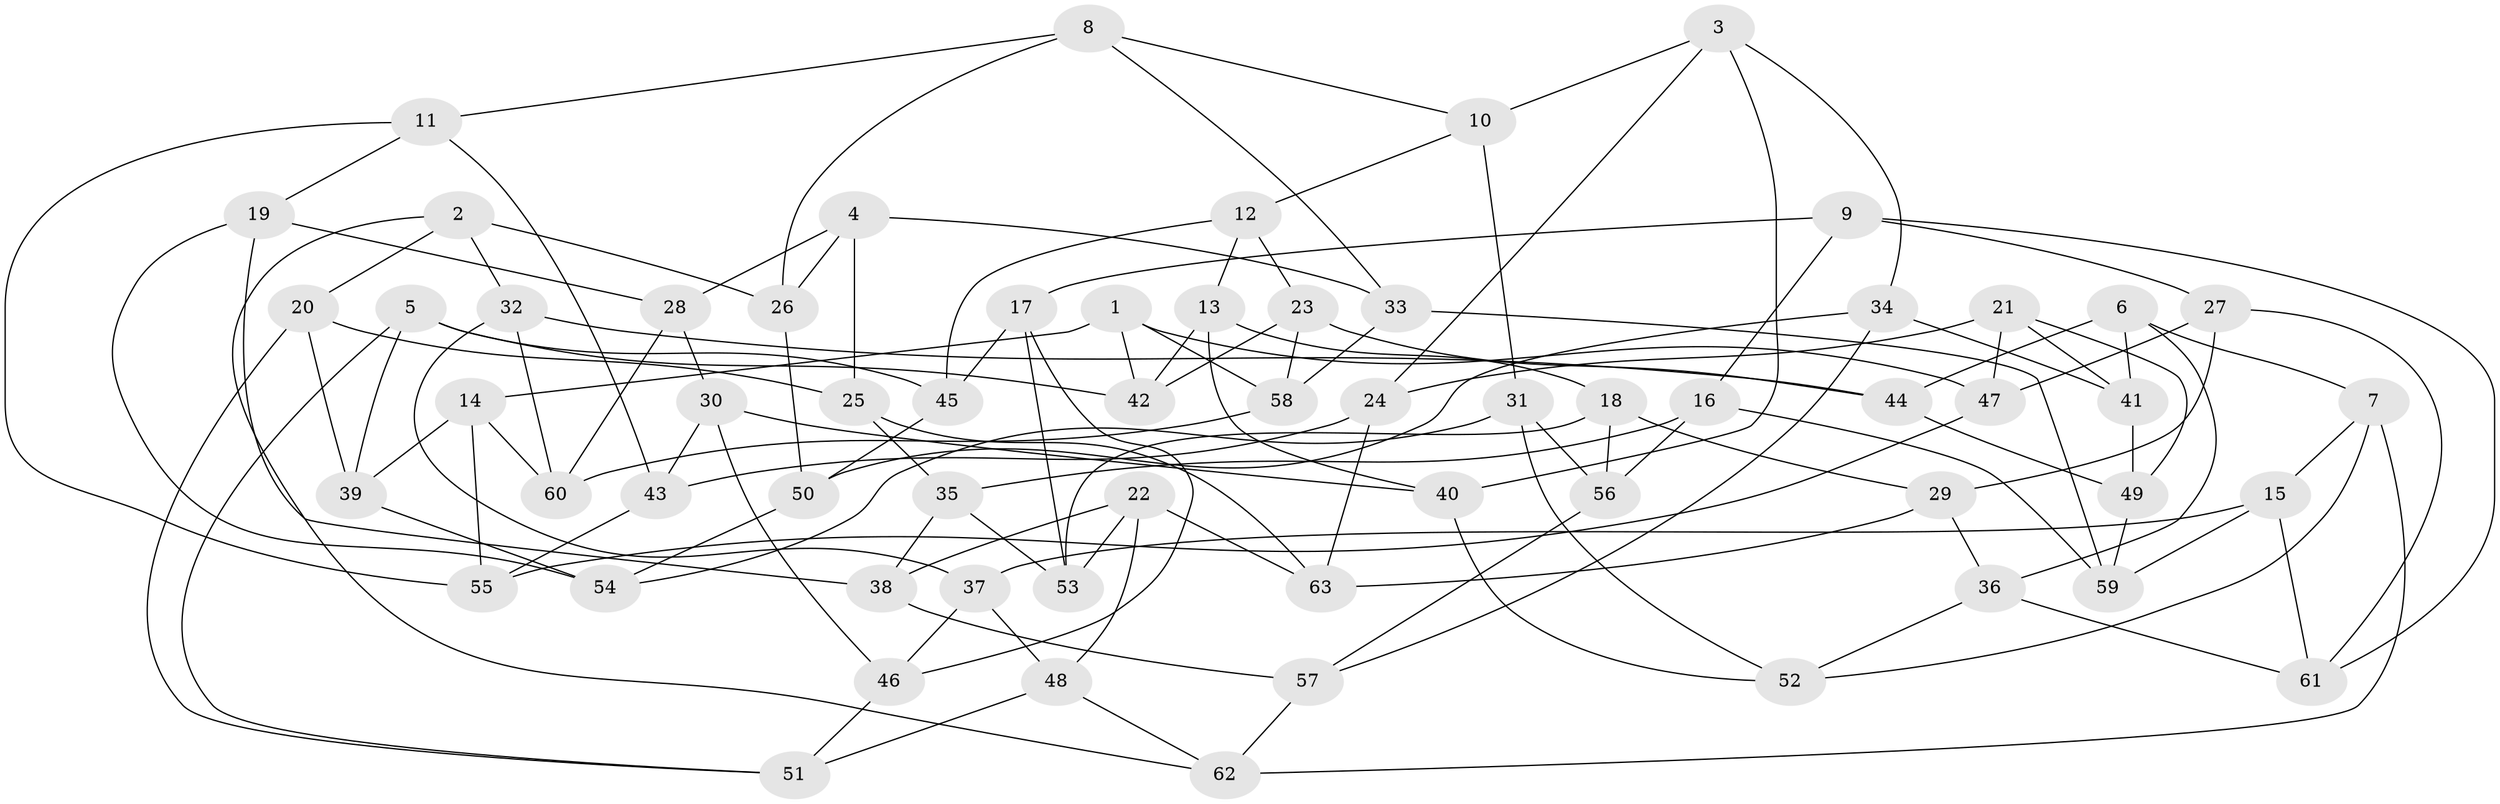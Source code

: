 // Generated by graph-tools (version 1.1) at 2025/02/03/09/25 03:02:53]
// undirected, 63 vertices, 126 edges
graph export_dot {
graph [start="1"]
  node [color=gray90,style=filled];
  1;
  2;
  3;
  4;
  5;
  6;
  7;
  8;
  9;
  10;
  11;
  12;
  13;
  14;
  15;
  16;
  17;
  18;
  19;
  20;
  21;
  22;
  23;
  24;
  25;
  26;
  27;
  28;
  29;
  30;
  31;
  32;
  33;
  34;
  35;
  36;
  37;
  38;
  39;
  40;
  41;
  42;
  43;
  44;
  45;
  46;
  47;
  48;
  49;
  50;
  51;
  52;
  53;
  54;
  55;
  56;
  57;
  58;
  59;
  60;
  61;
  62;
  63;
  1 -- 58;
  1 -- 42;
  1 -- 47;
  1 -- 14;
  2 -- 32;
  2 -- 62;
  2 -- 20;
  2 -- 26;
  3 -- 10;
  3 -- 40;
  3 -- 24;
  3 -- 34;
  4 -- 25;
  4 -- 26;
  4 -- 28;
  4 -- 33;
  5 -- 42;
  5 -- 51;
  5 -- 39;
  5 -- 45;
  6 -- 7;
  6 -- 36;
  6 -- 44;
  6 -- 41;
  7 -- 62;
  7 -- 15;
  7 -- 52;
  8 -- 33;
  8 -- 11;
  8 -- 26;
  8 -- 10;
  9 -- 61;
  9 -- 16;
  9 -- 17;
  9 -- 27;
  10 -- 12;
  10 -- 31;
  11 -- 19;
  11 -- 43;
  11 -- 55;
  12 -- 45;
  12 -- 23;
  12 -- 13;
  13 -- 18;
  13 -- 40;
  13 -- 42;
  14 -- 55;
  14 -- 60;
  14 -- 39;
  15 -- 59;
  15 -- 37;
  15 -- 61;
  16 -- 35;
  16 -- 56;
  16 -- 59;
  17 -- 46;
  17 -- 45;
  17 -- 53;
  18 -- 29;
  18 -- 56;
  18 -- 53;
  19 -- 54;
  19 -- 28;
  19 -- 38;
  20 -- 25;
  20 -- 51;
  20 -- 39;
  21 -- 24;
  21 -- 41;
  21 -- 49;
  21 -- 47;
  22 -- 53;
  22 -- 38;
  22 -- 63;
  22 -- 48;
  23 -- 42;
  23 -- 58;
  23 -- 44;
  24 -- 43;
  24 -- 63;
  25 -- 35;
  25 -- 63;
  26 -- 50;
  27 -- 29;
  27 -- 47;
  27 -- 61;
  28 -- 60;
  28 -- 30;
  29 -- 63;
  29 -- 36;
  30 -- 43;
  30 -- 46;
  30 -- 40;
  31 -- 52;
  31 -- 56;
  31 -- 54;
  32 -- 60;
  32 -- 37;
  32 -- 44;
  33 -- 59;
  33 -- 58;
  34 -- 57;
  34 -- 50;
  34 -- 41;
  35 -- 38;
  35 -- 53;
  36 -- 52;
  36 -- 61;
  37 -- 48;
  37 -- 46;
  38 -- 57;
  39 -- 54;
  40 -- 52;
  41 -- 49;
  43 -- 55;
  44 -- 49;
  45 -- 50;
  46 -- 51;
  47 -- 55;
  48 -- 62;
  48 -- 51;
  49 -- 59;
  50 -- 54;
  56 -- 57;
  57 -- 62;
  58 -- 60;
}
